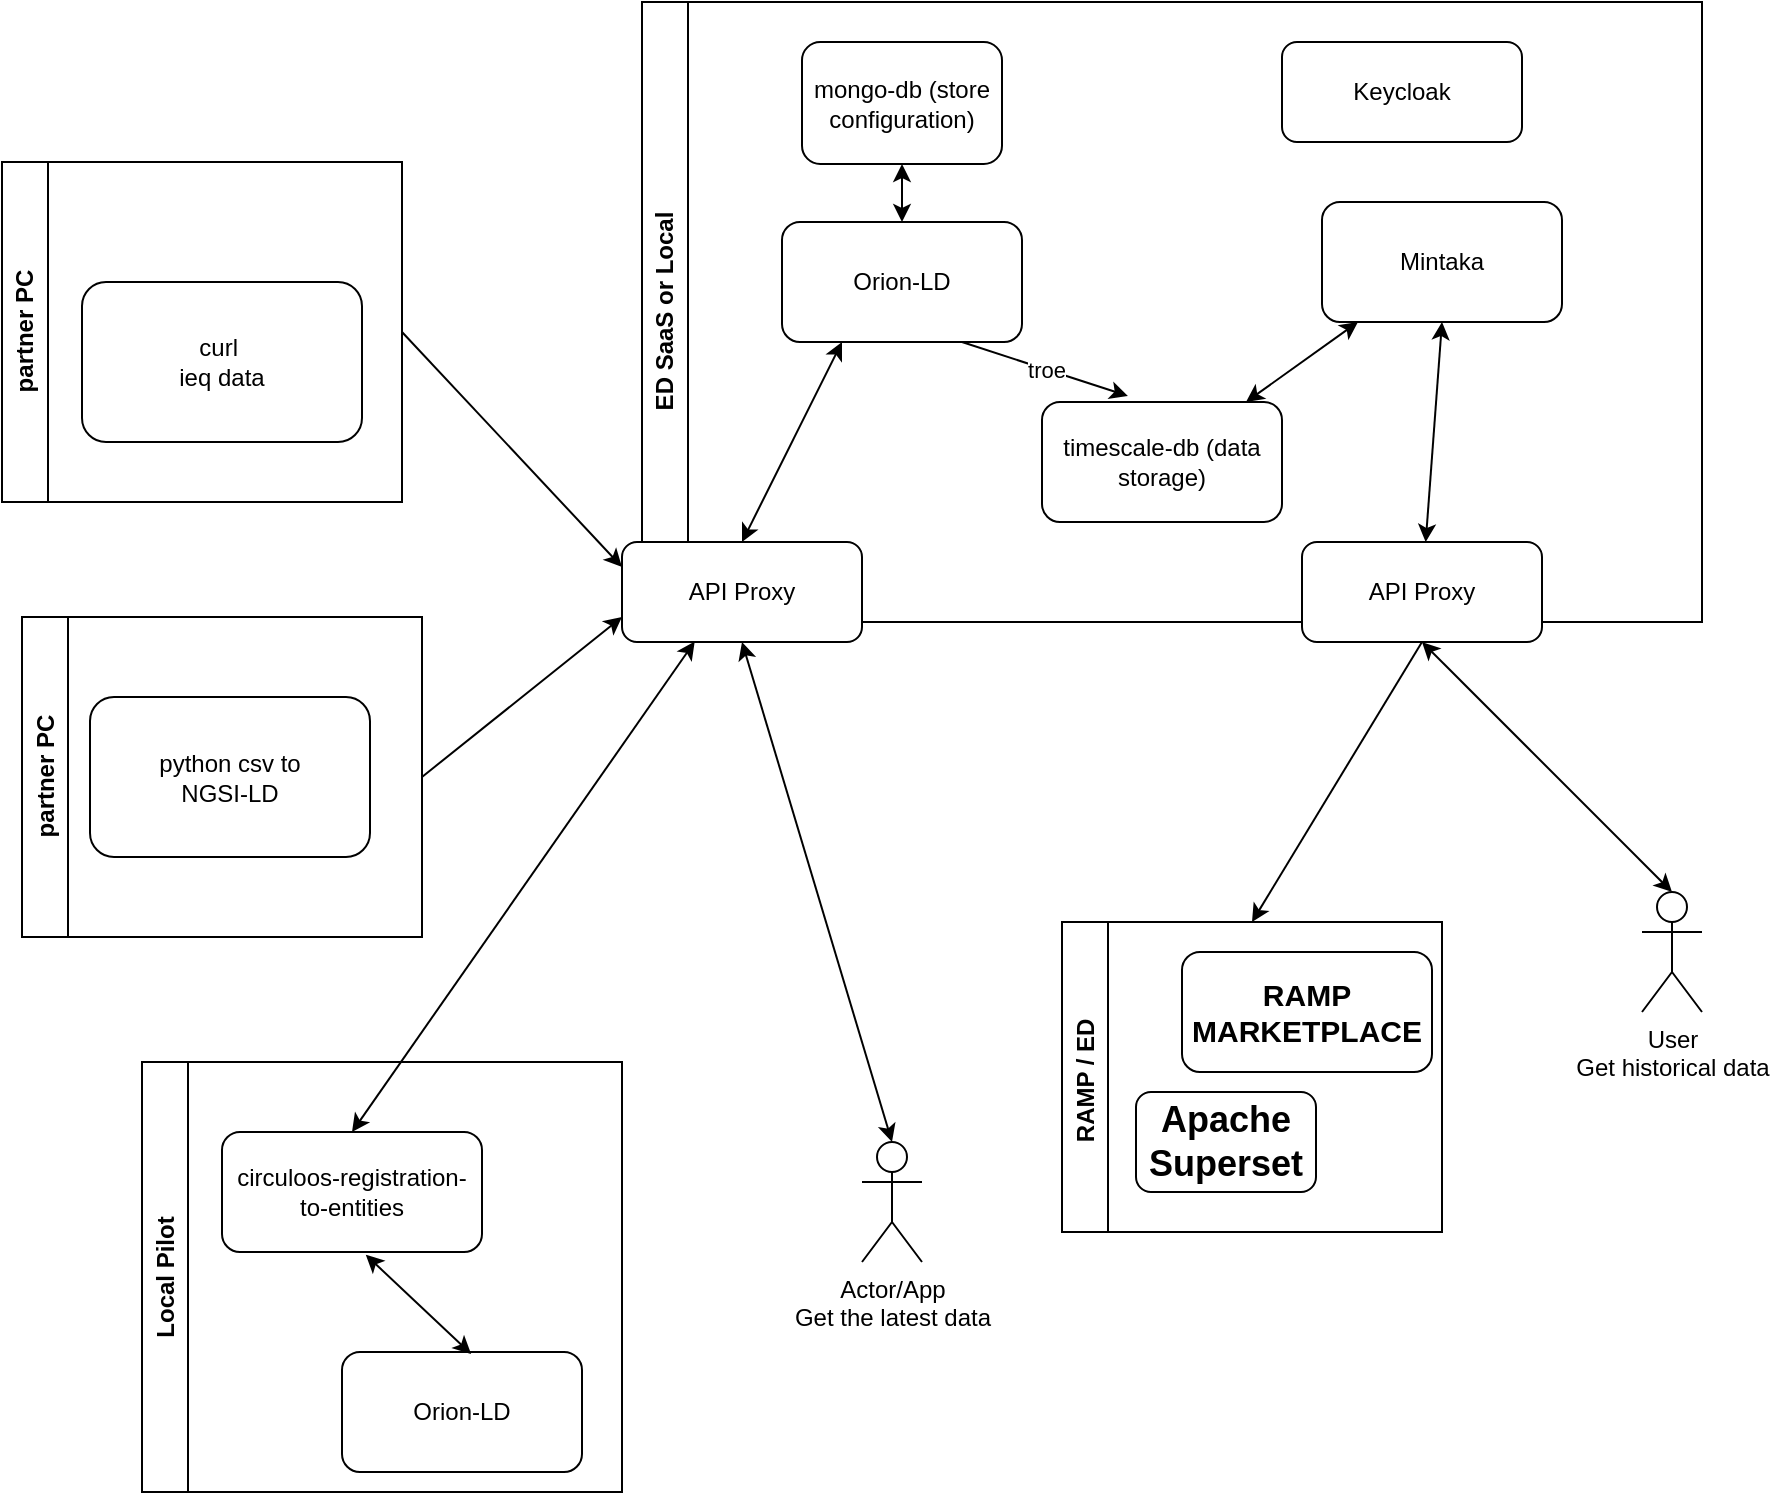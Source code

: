 <mxfile>
    <diagram name="Page-1" id="Es02p8DRjkub2hjDWlHL">
        <mxGraphModel dx="2528" dy="2663" grid="1" gridSize="10" guides="1" tooltips="1" connect="1" arrows="1" fold="1" page="1" pageScale="1" pageWidth="827" pageHeight="1169" math="0" shadow="0">
            <root>
                <mxCell id="0"/>
                <mxCell id="1" parent="0"/>
                <mxCell id="geomr1CJVptTWvtlSGP4-65" value="ED SaaS or Local" style="swimlane;horizontal=0;whiteSpace=wrap;html=1;" parent="1" vertex="1">
                    <mxGeometry x="550" y="-100" width="530" height="310" as="geometry"/>
                </mxCell>
                <mxCell id="geomr1CJVptTWvtlSGP4-66" style="edgeStyle=none;html=1;startArrow=classic;startFill=1;" parent="geomr1CJVptTWvtlSGP4-65" source="geomr1CJVptTWvtlSGP4-67" target="geomr1CJVptTWvtlSGP4-68" edge="1">
                    <mxGeometry relative="1" as="geometry"/>
                </mxCell>
                <mxCell id="geomr1CJVptTWvtlSGP4-67" value="Mintaka" style="rounded=1;whiteSpace=wrap;html=1;" parent="geomr1CJVptTWvtlSGP4-65" vertex="1">
                    <mxGeometry x="340" y="100" width="120" height="60" as="geometry"/>
                </mxCell>
                <mxCell id="geomr1CJVptTWvtlSGP4-68" value="timescale-db (data storage)" style="rounded=1;whiteSpace=wrap;html=1;" parent="geomr1CJVptTWvtlSGP4-65" vertex="1">
                    <mxGeometry x="200" y="200" width="120" height="60" as="geometry"/>
                </mxCell>
                <mxCell id="geomr1CJVptTWvtlSGP4-71" value="mongo-db (store configuration)" style="rounded=1;whiteSpace=wrap;html=1;" parent="geomr1CJVptTWvtlSGP4-65" vertex="1">
                    <mxGeometry x="80" y="20" width="100" height="61" as="geometry"/>
                </mxCell>
                <mxCell id="geomr1CJVptTWvtlSGP4-72" style="edgeStyle=none;html=1;exitX=0.5;exitY=0;exitDx=0;exitDy=0;entryX=0.5;entryY=1;entryDx=0;entryDy=0;startArrow=classic;startFill=1;" parent="geomr1CJVptTWvtlSGP4-65" source="geomr1CJVptTWvtlSGP4-73" target="geomr1CJVptTWvtlSGP4-71" edge="1">
                    <mxGeometry relative="1" as="geometry"/>
                </mxCell>
                <mxCell id="2" value="troe" style="edgeStyle=none;html=1;exitX=0.75;exitY=1;exitDx=0;exitDy=0;entryX=0.358;entryY=-0.05;entryDx=0;entryDy=0;entryPerimeter=0;" parent="geomr1CJVptTWvtlSGP4-65" source="geomr1CJVptTWvtlSGP4-73" target="geomr1CJVptTWvtlSGP4-68" edge="1">
                    <mxGeometry x="0.005" relative="1" as="geometry">
                        <mxPoint x="347" y="270" as="targetPoint"/>
                        <mxPoint as="offset"/>
                    </mxGeometry>
                </mxCell>
                <mxCell id="geomr1CJVptTWvtlSGP4-73" value="Orion-LD" style="rounded=1;whiteSpace=wrap;html=1;" parent="geomr1CJVptTWvtlSGP4-65" vertex="1">
                    <mxGeometry x="70" y="110" width="120" height="60" as="geometry"/>
                </mxCell>
                <mxCell id="geomr1CJVptTWvtlSGP4-81" value="Keycloak" style="rounded=1;whiteSpace=wrap;html=1;" parent="geomr1CJVptTWvtlSGP4-65" vertex="1">
                    <mxGeometry x="320" y="20" width="120" height="50" as="geometry"/>
                </mxCell>
                <mxCell id="geomr1CJVptTWvtlSGP4-82" style="rounded=0;orthogonalLoop=1;jettySize=auto;html=1;exitX=0.5;exitY=0;exitDx=0;exitDy=0;entryX=0.25;entryY=1;entryDx=0;entryDy=0;startArrow=classic;startFill=1;" parent="geomr1CJVptTWvtlSGP4-65" source="geomr1CJVptTWvtlSGP4-83" target="geomr1CJVptTWvtlSGP4-73" edge="1">
                    <mxGeometry relative="1" as="geometry"/>
                </mxCell>
                <mxCell id="geomr1CJVptTWvtlSGP4-83" value="API Proxy" style="rounded=1;whiteSpace=wrap;html=1;" parent="geomr1CJVptTWvtlSGP4-65" vertex="1">
                    <mxGeometry x="-10" y="270" width="120" height="50" as="geometry"/>
                </mxCell>
                <mxCell id="geomr1CJVptTWvtlSGP4-80" value="&lt;span style=&quot;color: rgb(0, 0, 0);&quot;&gt;API Proxy&lt;/span&gt;" style="rounded=1;whiteSpace=wrap;html=1;" parent="geomr1CJVptTWvtlSGP4-65" vertex="1">
                    <mxGeometry x="330" y="270" width="120" height="50" as="geometry"/>
                </mxCell>
                <mxCell id="geomr1CJVptTWvtlSGP4-79" style="edgeStyle=none;html=1;entryX=0.5;entryY=1;entryDx=0;entryDy=0;startArrow=classic;startFill=1;" parent="geomr1CJVptTWvtlSGP4-65" source="geomr1CJVptTWvtlSGP4-80" target="geomr1CJVptTWvtlSGP4-67" edge="1">
                    <mxGeometry relative="1" as="geometry"/>
                </mxCell>
                <mxCell id="geomr1CJVptTWvtlSGP4-85" value="RAMP / ED&amp;nbsp;" style="swimlane;horizontal=0;whiteSpace=wrap;html=1;" parent="1" vertex="1">
                    <mxGeometry x="760" y="360" width="190" height="155" as="geometry"/>
                </mxCell>
                <mxCell id="geomr1CJVptTWvtlSGP4-86" value="&lt;h2 data-ved=&quot;2ahUKEwiqjumD2MqCAxUdgf0HHfErBAQQ3B0oAXoECFwQEQ&quot; data-attrid=&quot;title&quot; data-local-attribute=&quot;d3bn&quot; class=&quot;qrShPb pXs6bb PZPZlf q8U8x aTI8gc&quot;&gt;Apache Superset&lt;/h2&gt;" style="rounded=1;whiteSpace=wrap;html=1;" parent="geomr1CJVptTWvtlSGP4-85" vertex="1">
                    <mxGeometry x="37" y="85" width="90" height="50" as="geometry"/>
                </mxCell>
                <mxCell id="51" value="&lt;h2 style=&quot;font-size: 15px;&quot; data-ved=&quot;2ahUKEwiqjumD2MqCAxUdgf0HHfErBAQQ3B0oAXoECFwQEQ&quot; data-attrid=&quot;title&quot; data-local-attribute=&quot;d3bn&quot; class=&quot;qrShPb pXs6bb PZPZlf q8U8x aTI8gc&quot;&gt;&lt;span style=&quot;&quot;&gt;RAMP&lt;br&gt;MARKETPLACE&lt;/span&gt;&lt;/h2&gt;" style="rounded=1;whiteSpace=wrap;html=1;fontStyle=1" parent="geomr1CJVptTWvtlSGP4-85" vertex="1">
                    <mxGeometry x="60" y="15" width="125" height="60" as="geometry"/>
                </mxCell>
                <mxCell id="geomr1CJVptTWvtlSGP4-90" style="rounded=0;orthogonalLoop=1;jettySize=auto;html=1;exitX=0.5;exitY=0;exitDx=0;exitDy=0;exitPerimeter=0;entryX=0.5;entryY=1;entryDx=0;entryDy=0;startArrow=classic;startFill=1;" parent="1" source="geomr1CJVptTWvtlSGP4-87" target="geomr1CJVptTWvtlSGP4-83" edge="1">
                    <mxGeometry relative="1" as="geometry"/>
                </mxCell>
                <mxCell id="geomr1CJVptTWvtlSGP4-87" value="Actor/App&lt;br&gt;Get the latest data" style="shape=umlActor;verticalLabelPosition=bottom;verticalAlign=top;html=1;outlineConnect=0;" parent="1" vertex="1">
                    <mxGeometry x="660" y="470" width="30" height="60" as="geometry"/>
                </mxCell>
                <mxCell id="geomr1CJVptTWvtlSGP4-91" style="rounded=0;orthogonalLoop=1;jettySize=auto;html=1;exitX=0.5;exitY=0;exitDx=0;exitDy=0;exitPerimeter=0;entryX=0.5;entryY=1;entryDx=0;entryDy=0;startArrow=classic;startFill=1;" parent="1" source="geomr1CJVptTWvtlSGP4-88" target="geomr1CJVptTWvtlSGP4-80" edge="1">
                    <mxGeometry relative="1" as="geometry"/>
                </mxCell>
                <mxCell id="geomr1CJVptTWvtlSGP4-88" value="User&lt;br&gt;Get historical data" style="shape=umlActor;verticalLabelPosition=bottom;verticalAlign=top;html=1;outlineConnect=0;" parent="1" vertex="1">
                    <mxGeometry x="1050" y="345" width="30" height="60" as="geometry"/>
                </mxCell>
                <mxCell id="52" style="edgeStyle=none;html=1;exitX=1;exitY=0.5;exitDx=0;exitDy=0;entryX=0;entryY=0.75;entryDx=0;entryDy=0;" edge="1" parent="1" source="geomr1CJVptTWvtlSGP4-92" target="geomr1CJVptTWvtlSGP4-83">
                    <mxGeometry relative="1" as="geometry"/>
                </mxCell>
                <mxCell id="geomr1CJVptTWvtlSGP4-92" value="partner PC" style="swimlane;horizontal=0;whiteSpace=wrap;html=1;" parent="1" vertex="1">
                    <mxGeometry x="240" y="207.5" width="200" height="160" as="geometry"/>
                </mxCell>
                <mxCell id="geomr1CJVptTWvtlSGP4-70" value="python csv to &lt;br&gt;NGSI-LD" style="rounded=1;whiteSpace=wrap;html=1;" parent="geomr1CJVptTWvtlSGP4-92" vertex="1">
                    <mxGeometry x="34" y="40" width="140" height="80" as="geometry"/>
                </mxCell>
                <mxCell id="53" style="edgeStyle=none;html=1;exitX=1;exitY=0.5;exitDx=0;exitDy=0;entryX=0;entryY=0.25;entryDx=0;entryDy=0;" edge="1" parent="1" source="15" target="geomr1CJVptTWvtlSGP4-83">
                    <mxGeometry relative="1" as="geometry"/>
                </mxCell>
                <mxCell id="15" value="partner PC" style="swimlane;horizontal=0;whiteSpace=wrap;html=1;" parent="1" vertex="1">
                    <mxGeometry x="230" y="-20" width="200" height="170" as="geometry"/>
                </mxCell>
                <mxCell id="16" value="curl&amp;nbsp;&lt;br&gt;ieq data" style="rounded=1;whiteSpace=wrap;html=1;" parent="15" vertex="1">
                    <mxGeometry x="40" y="60" width="140" height="80" as="geometry"/>
                </mxCell>
                <mxCell id="33" value="Local Pilot" style="swimlane;horizontal=0;whiteSpace=wrap;html=1;" parent="1" vertex="1">
                    <mxGeometry x="300" y="430" width="240" height="215" as="geometry"/>
                </mxCell>
                <mxCell id="40" value="Orion-LD" style="rounded=1;whiteSpace=wrap;html=1;" parent="33" vertex="1">
                    <mxGeometry x="100" y="145" width="120" height="60" as="geometry"/>
                </mxCell>
                <mxCell id="44" style="rounded=0;orthogonalLoop=1;jettySize=auto;html=1;exitX=0.553;exitY=1.023;exitDx=0;exitDy=0;entryX=0.538;entryY=0.017;entryDx=0;entryDy=0;startArrow=classic;startFill=1;exitPerimeter=0;entryPerimeter=0;" parent="33" source="46" target="40" edge="1">
                    <mxGeometry relative="1" as="geometry">
                        <mxPoint x="140.0" y="190" as="sourcePoint"/>
                    </mxGeometry>
                </mxCell>
                <mxCell id="46" value="circuloos-registration-to-entities" style="rounded=1;whiteSpace=wrap;html=1;" parent="33" vertex="1">
                    <mxGeometry x="40" y="35" width="130" height="60" as="geometry"/>
                </mxCell>
                <mxCell id="49" style="rounded=0;orthogonalLoop=1;jettySize=auto;html=1;exitX=0.5;exitY=0;exitDx=0;exitDy=0;entryX=0.303;entryY=0.996;entryDx=0;entryDy=0;startArrow=classic;startFill=1;entryPerimeter=0;" parent="1" source="46" target="geomr1CJVptTWvtlSGP4-83" edge="1">
                    <mxGeometry relative="1" as="geometry">
                        <mxPoint x="675" y="500.0" as="sourcePoint"/>
                        <mxPoint x="580" y="375" as="targetPoint"/>
                    </mxGeometry>
                </mxCell>
                <mxCell id="50" style="edgeStyle=none;html=1;exitX=0.5;exitY=1;exitDx=0;exitDy=0;entryX=0.5;entryY=0;entryDx=0;entryDy=0;" parent="1" source="geomr1CJVptTWvtlSGP4-80" target="geomr1CJVptTWvtlSGP4-85" edge="1">
                    <mxGeometry relative="1" as="geometry">
                        <mxPoint x="850" y="450" as="targetPoint"/>
                    </mxGeometry>
                </mxCell>
            </root>
        </mxGraphModel>
    </diagram>
    <diagram id="iRF51lVc9LTeOkMhIzMm" name="Page-2">
        <mxGraphModel dx="793" dy="2071" grid="1" gridSize="10" guides="1" tooltips="1" connect="1" arrows="1" fold="1" page="1" pageScale="1" pageWidth="850" pageHeight="1100" math="0" shadow="0">
            <root>
                <mxCell id="0"/>
                <mxCell id="1" parent="0"/>
                <mxCell id="kfNVohj7fc9t-2vm-fDk-1" value="Local" style="swimlane;horizontal=0;whiteSpace=wrap;html=1;" vertex="1" parent="1">
                    <mxGeometry x="1190" y="-30" width="530" height="435" as="geometry"/>
                </mxCell>
                <mxCell id="kfNVohj7fc9t-2vm-fDk-2" style="edgeStyle=none;html=1;startArrow=classic;startFill=1;" edge="1" parent="kfNVohj7fc9t-2vm-fDk-1" source="kfNVohj7fc9t-2vm-fDk-3" target="kfNVohj7fc9t-2vm-fDk-4">
                    <mxGeometry relative="1" as="geometry"/>
                </mxCell>
                <mxCell id="kfNVohj7fc9t-2vm-fDk-3" value="Mintaka" style="rounded=1;whiteSpace=wrap;html=1;" vertex="1" parent="kfNVohj7fc9t-2vm-fDk-1">
                    <mxGeometry x="310" y="220" width="120" height="60" as="geometry"/>
                </mxCell>
                <mxCell id="kfNVohj7fc9t-2vm-fDk-4" value="timescale-db (data storage)" style="rounded=1;whiteSpace=wrap;html=1;" vertex="1" parent="kfNVohj7fc9t-2vm-fDk-1">
                    <mxGeometry x="237" y="340" width="120" height="60" as="geometry"/>
                </mxCell>
                <mxCell id="kfNVohj7fc9t-2vm-fDk-5" value="mongo-db (store configuration)" style="rounded=1;whiteSpace=wrap;html=1;" vertex="1" parent="kfNVohj7fc9t-2vm-fDk-1">
                    <mxGeometry x="160" y="40" width="100" height="61" as="geometry"/>
                </mxCell>
                <mxCell id="kfNVohj7fc9t-2vm-fDk-6" style="edgeStyle=none;html=1;exitX=0.5;exitY=0;exitDx=0;exitDy=0;entryX=0.5;entryY=1;entryDx=0;entryDy=0;startArrow=classic;startFill=1;" edge="1" parent="kfNVohj7fc9t-2vm-fDk-1" source="kfNVohj7fc9t-2vm-fDk-8" target="kfNVohj7fc9t-2vm-fDk-5">
                    <mxGeometry relative="1" as="geometry"/>
                </mxCell>
                <mxCell id="kfNVohj7fc9t-2vm-fDk-7" value="troe" style="edgeStyle=none;html=1;exitX=0.75;exitY=1;exitDx=0;exitDy=0;entryX=0.358;entryY=-0.05;entryDx=0;entryDy=0;entryPerimeter=0;" edge="1" parent="kfNVohj7fc9t-2vm-fDk-1" source="kfNVohj7fc9t-2vm-fDk-8" target="kfNVohj7fc9t-2vm-fDk-4">
                    <mxGeometry x="0.005" relative="1" as="geometry">
                        <mxPoint x="347" y="270" as="targetPoint"/>
                        <mxPoint as="offset"/>
                    </mxGeometry>
                </mxCell>
                <mxCell id="kfNVohj7fc9t-2vm-fDk-8" value="Orion-LD" style="rounded=1;whiteSpace=wrap;html=1;" vertex="1" parent="kfNVohj7fc9t-2vm-fDk-1">
                    <mxGeometry x="140" y="187.5" width="120" height="60" as="geometry"/>
                </mxCell>
                <mxCell id="kfNVohj7fc9t-2vm-fDk-9" style="edgeStyle=none;html=1;entryX=0.5;entryY=1;entryDx=0;entryDy=0;startArrow=classic;startFill=1;" edge="1" parent="kfNVohj7fc9t-2vm-fDk-1" source="kfNVohj7fc9t-2vm-fDk-10" target="kfNVohj7fc9t-2vm-fDk-3">
                    <mxGeometry relative="1" as="geometry"/>
                </mxCell>
                <mxCell id="kfNVohj7fc9t-2vm-fDk-10" value="Kong Proxy" style="rounded=1;whiteSpace=wrap;html=1;" vertex="1" parent="kfNVohj7fc9t-2vm-fDk-1">
                    <mxGeometry x="390" y="365" width="120" height="50" as="geometry"/>
                </mxCell>
                <mxCell id="kfNVohj7fc9t-2vm-fDk-11" value="Keycloak" style="rounded=1;whiteSpace=wrap;html=1;" vertex="1" parent="kfNVohj7fc9t-2vm-fDk-1">
                    <mxGeometry x="340" y="130" width="120" height="50" as="geometry"/>
                </mxCell>
                <mxCell id="kfNVohj7fc9t-2vm-fDk-12" style="rounded=0;orthogonalLoop=1;jettySize=auto;html=1;exitX=0.5;exitY=0;exitDx=0;exitDy=0;entryX=0.25;entryY=1;entryDx=0;entryDy=0;startArrow=classic;startFill=1;" edge="1" parent="kfNVohj7fc9t-2vm-fDk-1" source="kfNVohj7fc9t-2vm-fDk-13" target="kfNVohj7fc9t-2vm-fDk-8">
                    <mxGeometry relative="1" as="geometry"/>
                </mxCell>
                <mxCell id="kfNVohj7fc9t-2vm-fDk-13" value="Kong Proxy" style="rounded=1;whiteSpace=wrap;html=1;" vertex="1" parent="kfNVohj7fc9t-2vm-fDk-1">
                    <mxGeometry x="60" y="350" width="120" height="50" as="geometry"/>
                </mxCell>
            </root>
        </mxGraphModel>
    </diagram>
</mxfile>